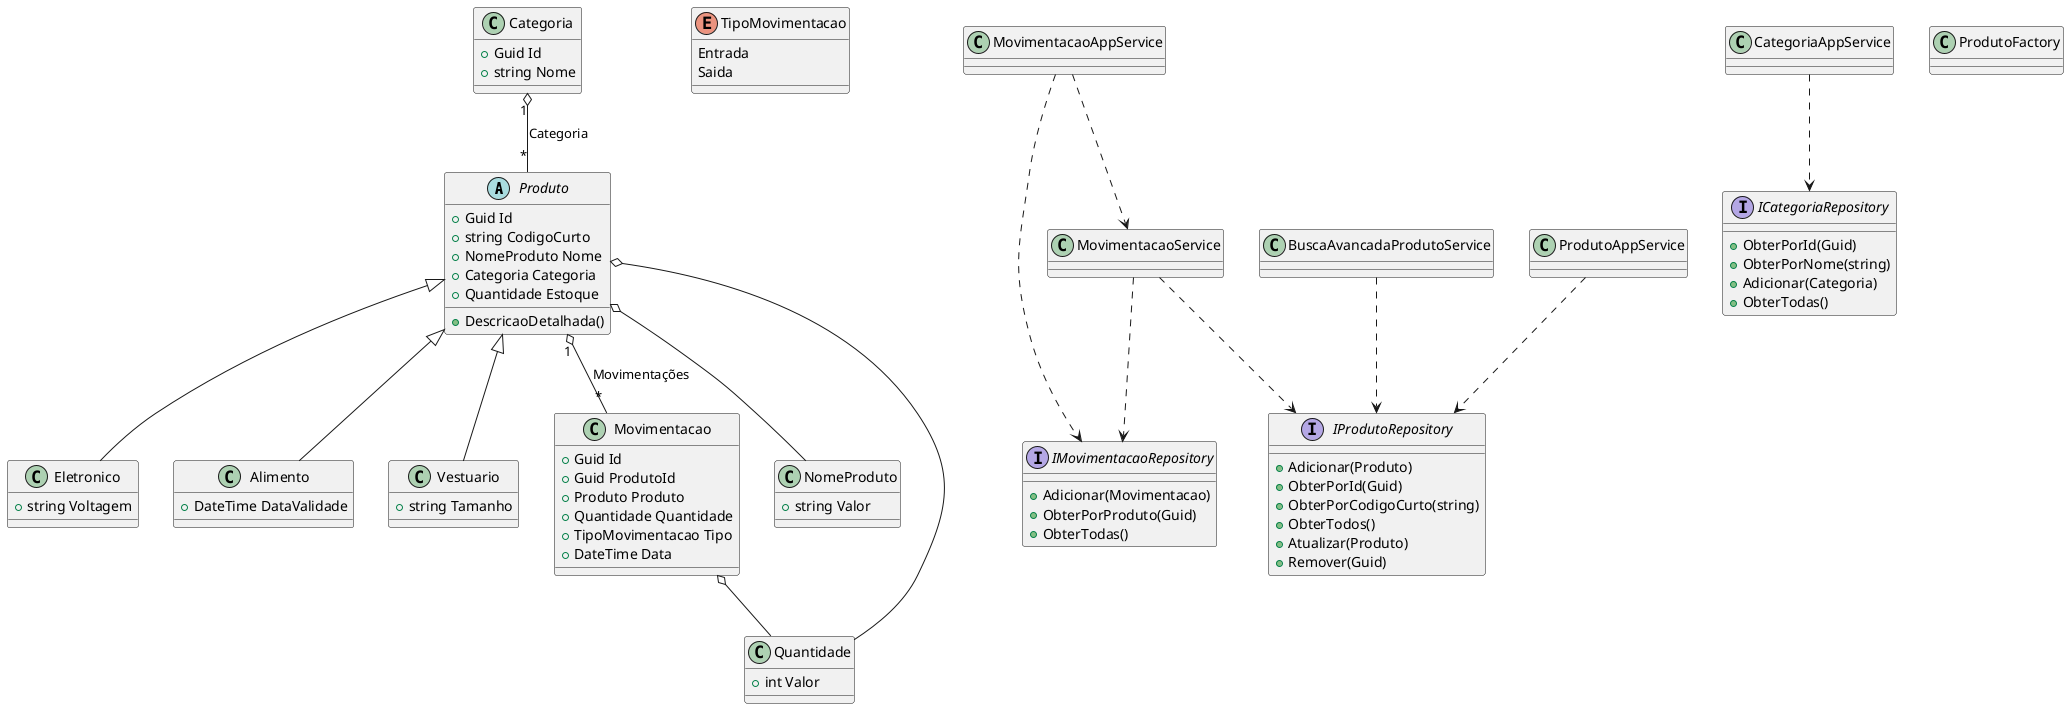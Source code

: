 @startuml
' Entidades principais
class Produto {
  +Guid Id
  +string CodigoCurto
  +NomeProduto Nome
  +Categoria Categoria
  +Quantidade Estoque
  +DescricaoDetalhada()
}

abstract class Produto
class Eletronico {
  +string Voltagem
}
class Alimento {
  +DateTime DataValidade
}
class Vestuario {
  +string Tamanho
}

Produto <|-- Eletronico
Produto <|-- Alimento
Produto <|-- Vestuario

class Categoria {
  +Guid Id
  +string Nome
}

class Movimentacao {
  +Guid Id
  +Guid ProdutoId
  +Produto Produto
  +Quantidade Quantidade
  +TipoMovimentacao Tipo
  +DateTime Data
}

' Value Objects
class NomeProduto {
  +string Valor
}
class Quantidade {
  +int Valor
}
enum TipoMovimentacao {
  Entrada
  Saida
}

' Aggregates
Categoria "1" o-- "*" Produto : "Categoria"
Produto "1" o-- "*" Movimentacao : "Movimentações"
Produto o-- NomeProduto
Produto o-- Quantidade
Movimentacao o-- Quantidade

' Repositories
interface IProdutoRepository {
  +Adicionar(Produto)
  +ObterPorId(Guid)
  +ObterPorCodigoCurto(string)
  +ObterTodos()
  +Atualizar(Produto)
  +Remover(Guid)
}
interface ICategoriaRepository {
  +ObterPorId(Guid)
  +ObterPorNome(string)
  +Adicionar(Categoria)
  +ObterTodas()
}
interface IMovimentacaoRepository {
  +Adicionar(Movimentacao)
  +ObterPorProduto(Guid)
  +ObterTodas()
}

' Application Services
class ProdutoAppService
class CategoriaAppService
class MovimentacaoAppService

ProdutoAppService ..> IProdutoRepository
CategoriaAppService ..> ICategoriaRepository
MovimentacaoAppService ..> IMovimentacaoRepository
MovimentacaoAppService ..> MovimentacaoService

' Domain Services
class MovimentacaoService
class BuscaAvancadaProdutoService

MovimentacaoService ..> IProdutoRepository
MovimentacaoService ..> IMovimentacaoRepository
BuscaAvancadaProdutoService ..> IProdutoRepository

' Factory
class ProdutoFactory

@enduml
